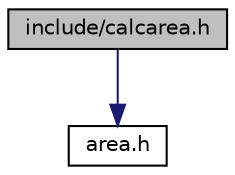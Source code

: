 digraph "include/calcarea.h"
{
  edge [fontname="Helvetica",fontsize="10",labelfontname="Helvetica",labelfontsize="10"];
  node [fontname="Helvetica",fontsize="10",shape=record];
  Node1 [label="include/calcarea.h",height=0.2,width=0.4,color="black", fillcolor="grey75", style="filled", fontcolor="black"];
  Node1 -> Node2 [color="midnightblue",fontsize="10",style="solid",fontname="Helvetica"];
  Node2 [label="area.h",height=0.2,width=0.4,color="black", fillcolor="white", style="filled",URL="$area_8h.html",tooltip="Arquivo cabecalho contendo a definicao das funções que calculam a área das figuras geométricas..."];
}
